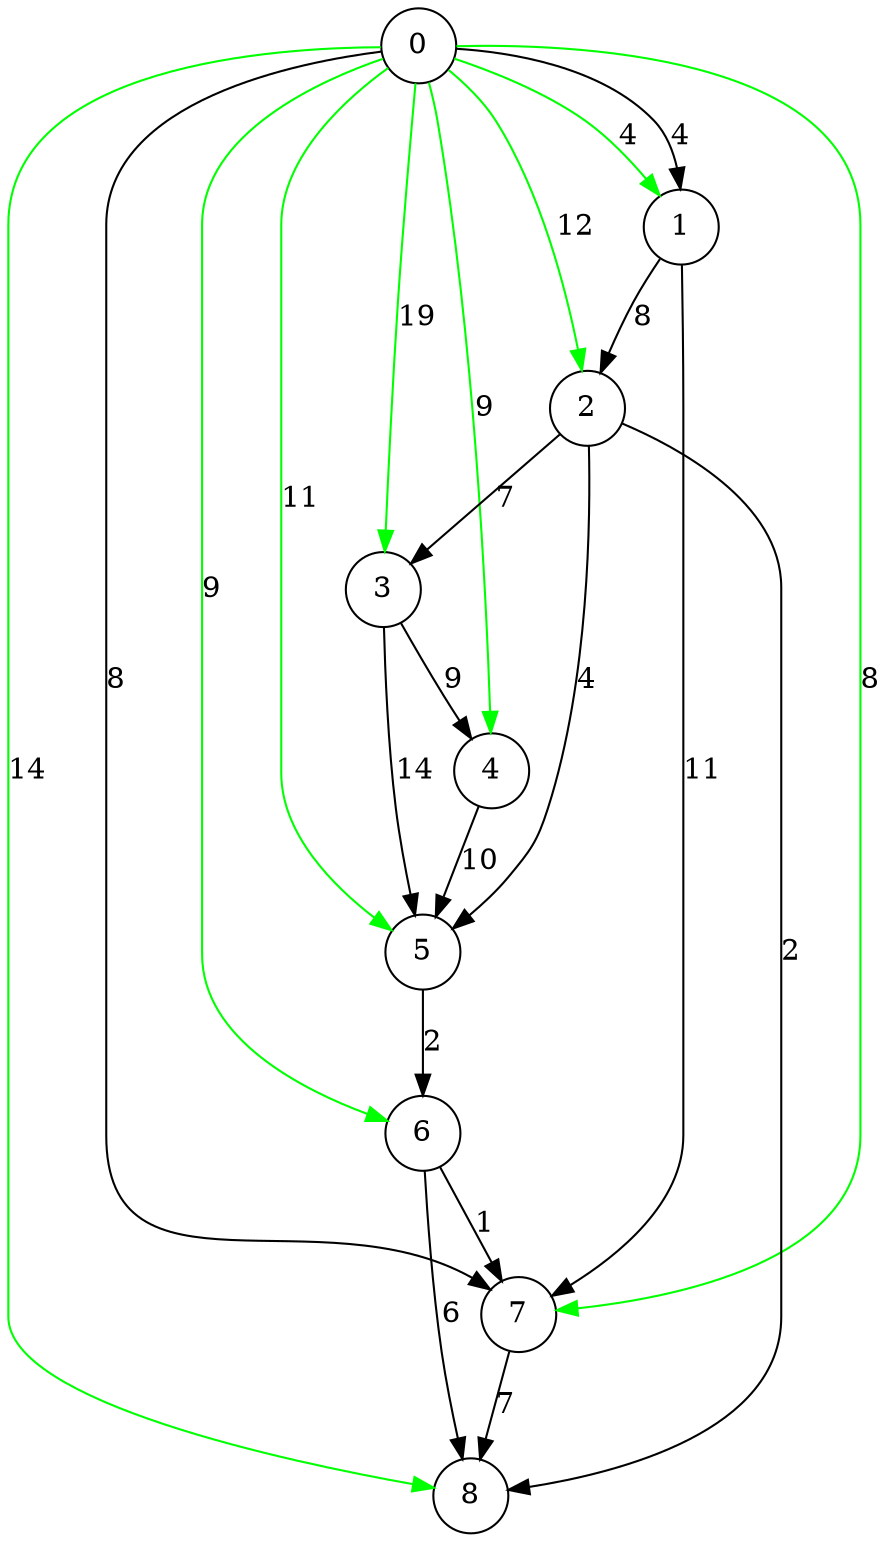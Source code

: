digraph GraphRep {
    node [shape=circle];

    // Original graph edges
    0 -> 1 [label="4"];
    0 -> 7 [label="8"];
    1 -> 2 [label="8"];
    1 -> 7 [label="11"];
    2 -> 3 [label="7"];
    2 -> 8 [label="2"];
    2 -> 5 [label="4"];
    3 -> 4 [label="9"];
    3 -> 5 [label="14"];
    4 -> 5 [label="10"];
    5 -> 6 [label="2"];
    6 -> 7 [label="1"];
    6 -> 8 [label="6"];
    7 -> 8 [label="7"];

    // Shortest path from source (0): green in color
    0 -> 1 [color=green label="4"];
    0 -> 7 [color=green label="8"];
    0 -> 6 [color=green label="9"];
    0 -> 5 [color=green label="11"];
    0 -> 2 [color=green label="12"];
    0 -> 8 [color=green label="14"];
    0 -> 3 [color=green label="19"];
    0 -> 4 [color=green label="9"];
}
